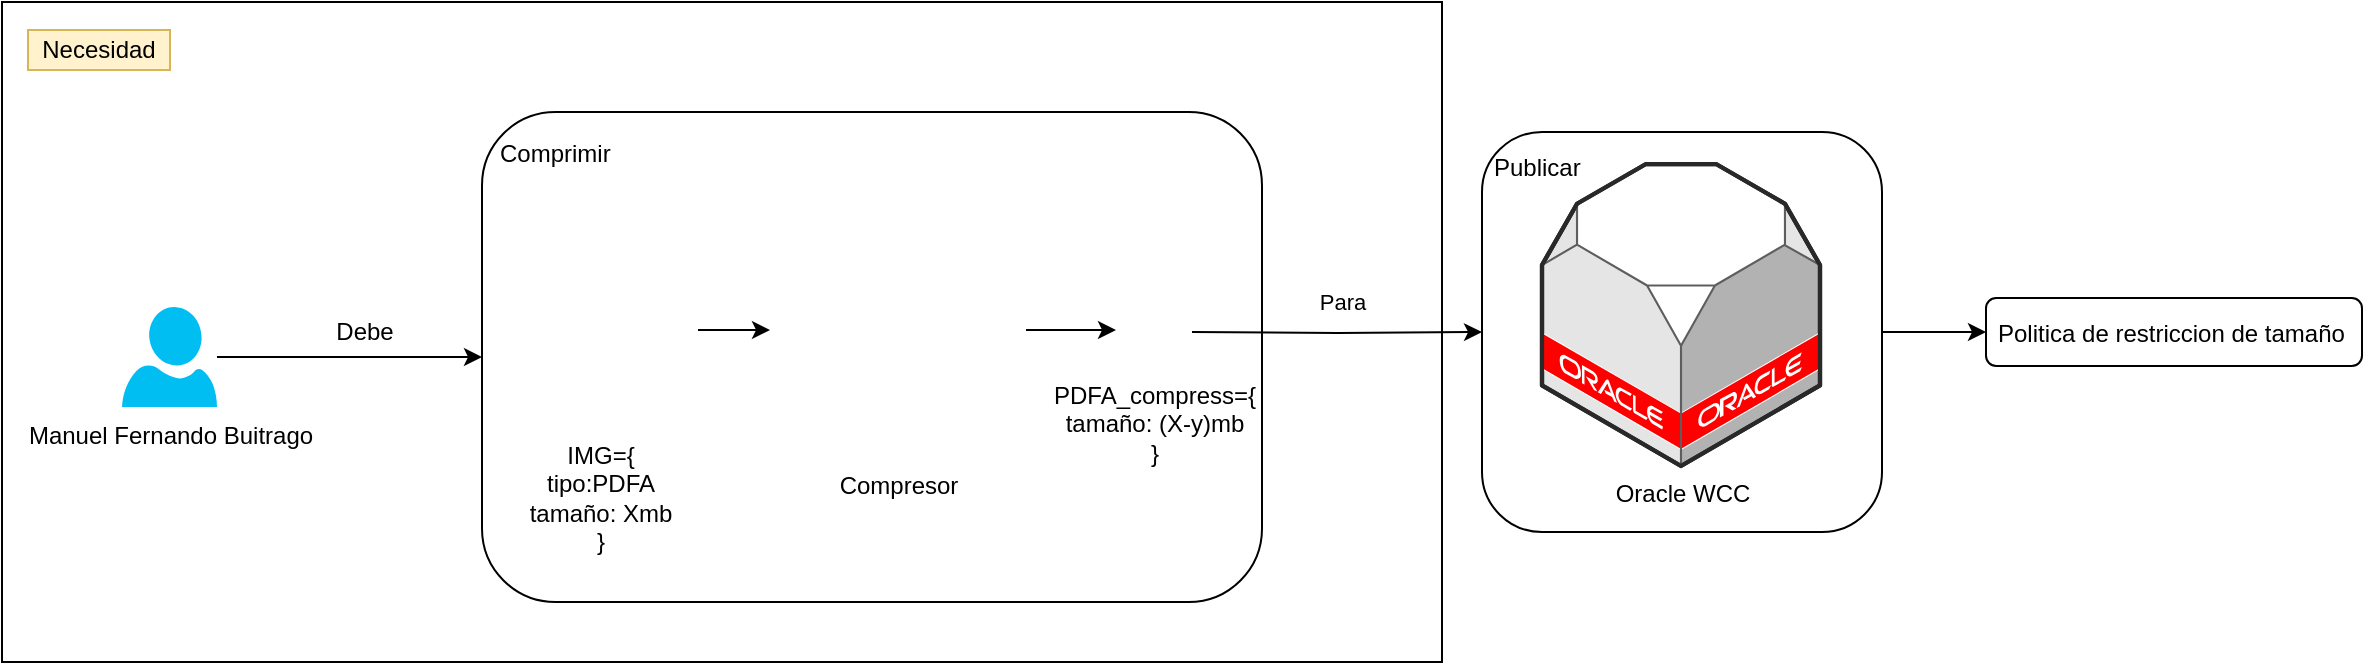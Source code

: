 <mxfile version="12.2.4" type="github" pages="1">
  <diagram id="e2JxcQoUcObaSHU3J7rH" name="Page-1">
    <mxGraphModel dx="1695" dy="401" grid="1" gridSize="10" guides="1" tooltips="1" connect="1" arrows="1" fold="1" page="1" pageScale="1" pageWidth="827" pageHeight="1169" math="0" shadow="0">
      <root>
        <mxCell id="0"/>
        <mxCell id="1" parent="0"/>
        <mxCell id="j9nQY68hJNZJPsO3J41X-25" value="" style="rounded=0;whiteSpace=wrap;html=1;align=left;" vertex="1" parent="1">
          <mxGeometry x="-220" y="10" width="720" height="330" as="geometry"/>
        </mxCell>
        <mxCell id="j9nQY68hJNZJPsO3J41X-27" value="" style="edgeStyle=orthogonalEdgeStyle;rounded=0;orthogonalLoop=1;jettySize=auto;html=1;" edge="1" parent="1" source="j9nQY68hJNZJPsO3J41X-23" target="j9nQY68hJNZJPsO3J41X-26">
          <mxGeometry relative="1" as="geometry"/>
        </mxCell>
        <mxCell id="j9nQY68hJNZJPsO3J41X-23" value="Publicar" style="rounded=1;whiteSpace=wrap;html=1;align=left;verticalAlign=top;spacing=6;" vertex="1" parent="1">
          <mxGeometry x="520" y="75" width="200" height="200" as="geometry"/>
        </mxCell>
        <mxCell id="j9nQY68hJNZJPsO3J41X-26" value="Politica de restriccion de tamaño" style="rounded=1;whiteSpace=wrap;html=1;align=left;verticalAlign=top;spacing=6;" vertex="1" parent="1">
          <mxGeometry x="772" y="158" width="188" height="34" as="geometry"/>
        </mxCell>
        <mxCell id="j9nQY68hJNZJPsO3J41X-11" value="Comprimir" style="rounded=1;whiteSpace=wrap;html=1;verticalAlign=top;align=left;spacing=9;" vertex="1" parent="1">
          <mxGeometry x="20" y="65" width="390" height="245" as="geometry"/>
        </mxCell>
        <mxCell id="DveL6Qa_2de0kUzdGoFX-8" value="Oracle WCC" style="verticalLabelPosition=bottom;html=1;verticalAlign=top;strokeWidth=1;align=center;outlineConnect=0;dashed=0;outlineConnect=0;shape=mxgraph.aws3d.oracleDbServer;fillColor=#ffffff;strokeColor=#5E5E5E;aspect=fixed;" parent="1" vertex="1">
          <mxGeometry x="550" y="91" width="139" height="151" as="geometry"/>
        </mxCell>
        <mxCell id="j9nQY68hJNZJPsO3J41X-3" style="edgeStyle=orthogonalEdgeStyle;rounded=0;orthogonalLoop=1;jettySize=auto;html=1;entryX=0;entryY=0.5;entryDx=0;entryDy=0;" edge="1" parent="1" source="DveL6Qa_2de0kUzdGoFX-16" target="j9nQY68hJNZJPsO3J41X-2">
          <mxGeometry relative="1" as="geometry"/>
        </mxCell>
        <mxCell id="DveL6Qa_2de0kUzdGoFX-16" value="IMG={&lt;br&gt;tipo:PDFA&lt;br&gt;tamaño: Xmb&lt;br&gt;}" style="shape=image;html=1;verticalAlign=top;verticalLabelPosition=bottom;labelBackgroundColor=#ffffff;imageAspect=0;aspect=fixed;image=https://cdn4.iconfinder.com/data/icons/small-n-flat/24/image-128.png" parent="1" vertex="1">
          <mxGeometry x="30" y="125" width="98" height="98" as="geometry"/>
        </mxCell>
        <mxCell id="j9nQY68hJNZJPsO3J41X-12" value="Para" style="edgeStyle=orthogonalEdgeStyle;rounded=0;orthogonalLoop=1;jettySize=auto;html=1;" edge="1" parent="1" target="j9nQY68hJNZJPsO3J41X-23">
          <mxGeometry x="0.04" y="15" relative="1" as="geometry">
            <mxPoint x="375" y="175" as="sourcePoint"/>
            <mxPoint x="500" y="175" as="targetPoint"/>
            <mxPoint as="offset"/>
          </mxGeometry>
        </mxCell>
        <mxCell id="j9nQY68hJNZJPsO3J41X-6" value="PDFA_compress={&lt;br&gt;tamaño: (X-y)mb&lt;br&gt;}" style="shape=image;html=1;verticalAlign=top;verticalLabelPosition=bottom;labelBackgroundColor=#ffffff;imageAspect=0;aspect=fixed;image=https://cdn4.iconfinder.com/data/icons/small-n-flat/24/image-128.png" vertex="1" parent="1">
          <mxGeometry x="337" y="155" width="38" height="38" as="geometry"/>
        </mxCell>
        <mxCell id="j9nQY68hJNZJPsO3J41X-5" style="edgeStyle=orthogonalEdgeStyle;rounded=0;orthogonalLoop=1;jettySize=auto;html=1;" edge="1" parent="1" source="j9nQY68hJNZJPsO3J41X-2" target="j9nQY68hJNZJPsO3J41X-6">
          <mxGeometry relative="1" as="geometry">
            <mxPoint x="404" y="174" as="targetPoint"/>
          </mxGeometry>
        </mxCell>
        <mxCell id="j9nQY68hJNZJPsO3J41X-2" value="Compresor" style="shape=image;html=1;verticalAlign=top;verticalLabelPosition=bottom;labelBackgroundColor=#ffffff;imageAspect=0;aspect=fixed;image=https://cdn4.iconfinder.com/data/icons/STROKE/multimedia/png/128/video_compress.png" vertex="1" parent="1">
          <mxGeometry x="164" y="110" width="128" height="128" as="geometry"/>
        </mxCell>
        <mxCell id="j9nQY68hJNZJPsO3J41X-17" value="Necesidad" style="text;html=1;strokeColor=#d6b656;fillColor=#fff2cc;align=center;verticalAlign=middle;whiteSpace=wrap;rounded=0;" vertex="1" parent="1">
          <mxGeometry x="-207" y="24" width="71" height="20" as="geometry"/>
        </mxCell>
        <mxCell id="j9nQY68hJNZJPsO3J41X-21" style="edgeStyle=orthogonalEdgeStyle;rounded=0;orthogonalLoop=1;jettySize=auto;html=1;" edge="1" parent="1" source="j9nQY68hJNZJPsO3J41X-18" target="j9nQY68hJNZJPsO3J41X-11">
          <mxGeometry relative="1" as="geometry"/>
        </mxCell>
        <mxCell id="j9nQY68hJNZJPsO3J41X-22" value="Debe" style="text;html=1;resizable=0;points=[];align=center;verticalAlign=middle;labelBackgroundColor=#ffffff;" vertex="1" connectable="0" parent="j9nQY68hJNZJPsO3J41X-21">
          <mxGeometry x="0.185" y="-1" relative="1" as="geometry">
            <mxPoint x="-5.5" y="-13.5" as="offset"/>
          </mxGeometry>
        </mxCell>
        <mxCell id="j9nQY68hJNZJPsO3J41X-18" value="Manuel Fernando Buitrago" style="verticalLabelPosition=bottom;html=1;verticalAlign=top;align=center;strokeColor=none;fillColor=#00BEF2;shape=mxgraph.azure.user;" vertex="1" parent="1">
          <mxGeometry x="-160" y="162.5" width="47.5" height="50" as="geometry"/>
        </mxCell>
        <mxCell id="j9nQY68hJNZJPsO3J41X-30" value="" style="shape=image;html=1;verticalAlign=top;verticalLabelPosition=bottom;labelBackgroundColor=#ffffff;imageAspect=0;aspect=fixed;image=https://cdn4.iconfinder.com/data/icons/small-n-flat/24/image-128.png" vertex="1" parent="1">
          <mxGeometry x="602" y="101" width="38" height="38" as="geometry"/>
        </mxCell>
      </root>
    </mxGraphModel>
  </diagram>
</mxfile>

